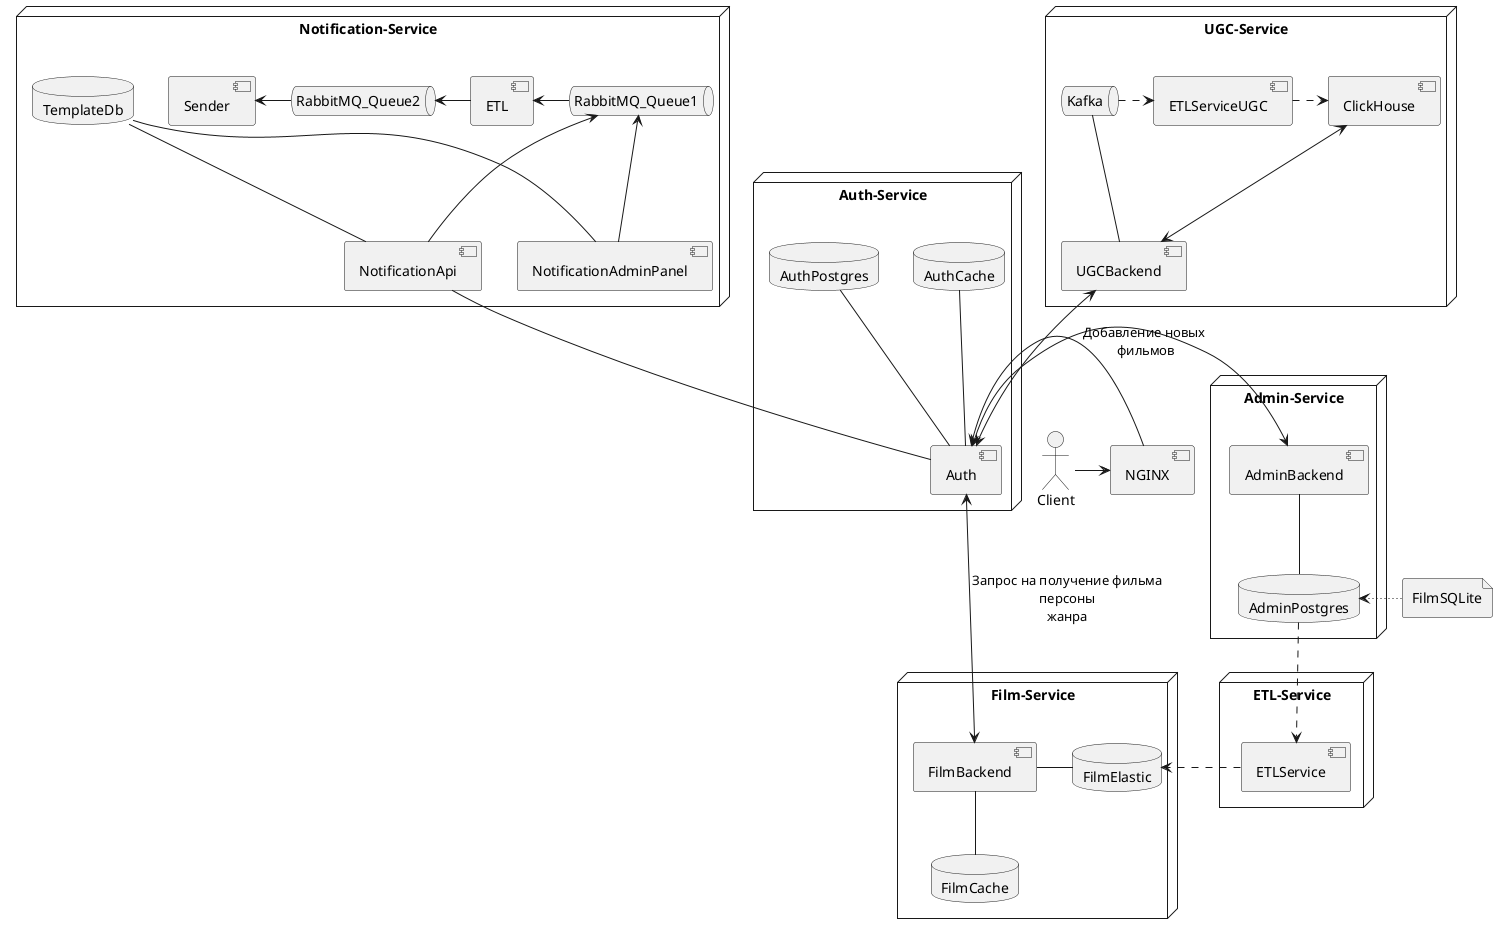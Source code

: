 @startuml Architecture

skinparam componentStyle uml2
actor Client
component NGINX
file FilmSQLite


node Auth-Service{
component Auth
database AuthPostgres
database AuthCache
}

node Admin-Service{
component AdminBackend
database AdminPostgres
}

node Film-Service{
component FilmBackend
database FilmElastic
database FilmCache
}

node ETL-Service{
component ETLService
}


node UGC-Service{
component UGCBackend
queue Kafka
component ClickHouse
component ETLServiceUGC
}

node Notification-Service{
component NotificationAdminPanel
component NotificationApi
database TemplateDb
queue RabbitMQ_Queue1
queue RabbitMQ_Queue2
component ETL
component Sender
}

NotificationAdminPanel -up- TemplateDb
NotificationApi -up- TemplateDb
NotificationAdminPanel -up-> RabbitMQ_Queue1
NotificationApi -up-> RabbitMQ_Queue1
RabbitMQ_Queue1 -left-> ETL
ETL -left-> RabbitMQ_Queue2
RabbitMQ_Queue2 -left-> Sender
Auth -up- NotificationApi

Client -> NGINX
NGINX -> Auth
Auth -up- AuthPostgres
Auth -up- AuthCache
Auth <-left-> AdminBackend: Добавление новых\n фильмов
AdminBackend -down- AdminPostgres

FilmSQLite-[dotted]right-->AdminPostgres

Auth <-> FilmBackend: Запрос на получение фильма\nперсоны\nжанра
FilmBackend -right- FilmElastic
FilmBackend -down- FilmCache


AdminPostgres-[dashed]->ETLService
ETLService-[dashed]>FilmElastic

Kafka-[dashed]>ETLServiceUGC
ETLServiceUGC-[dashed]>ClickHouse

ClickHouse<-->UGCBackend

Auth<-up->UGCBackend
UGCBackend-right-Kafka



@enduml